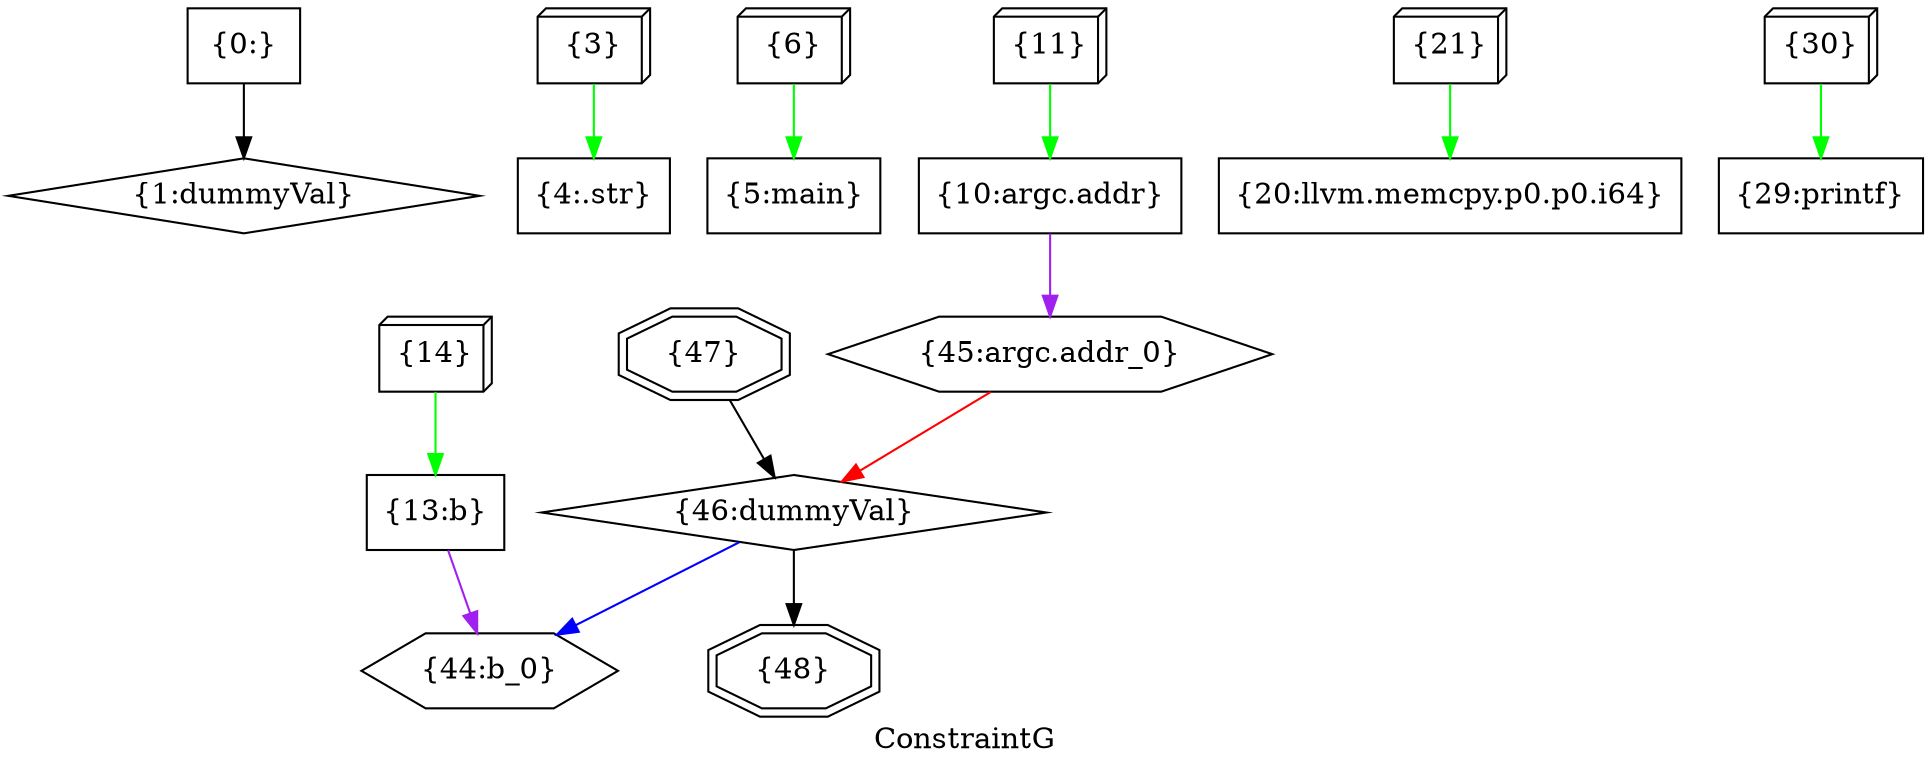 digraph "ConstraintG" {
	label="ConstraintG";

	Node0x5583806aa380 [shape=record,shape=box,label="{0:}"];
	Node0x5583806aa380 -> Node0x5583806c19b0[color=black];
	Node0x5583806c19b0 [shape=record,shape=diamond,label="{1:dummyVal}"];
	Node0x55838070e6c0 [shape=record,shape=box3d,label="{3}"];
	Node0x55838070e6c0 -> Node0x558380732d30[color=green];
	Node0x558380732d30 [shape=record,shape=box,label="{4:.str}"];
	Node0x55838071c700 [shape=record,shape=box,label="{5:main}"];
	Node0x5583806ed3f0 [shape=record,shape=box3d,label="{6}"];
	Node0x5583806ed3f0 -> Node0x55838071c700[color=green];
	Node0x558380731970 [shape=record,shape=box,label="{10:argc.addr}"];
	Node0x558380731970 -> Node0x558380711540[color=purple];
	Node0x55838070c270 [shape=record,shape=box3d,label="{11}"];
	Node0x55838070c270 -> Node0x558380731970[color=green];
	Node0x5583806b8f30 [shape=record,shape=box,label="{13:b}"];
	Node0x5583806b8f30 -> Node0x5583807111d0[color=purple];
	Node0x558380732770 [shape=record,shape=box3d,label="{14}"];
	Node0x558380732770 -> Node0x5583806b8f30[color=green];
	Node0x5583806f0490 [shape=record,shape=box,label="{20:llvm.memcpy.p0.p0.i64}"];
	Node0x5583806e5040 [shape=record,shape=box3d,label="{21}"];
	Node0x5583806e5040 -> Node0x5583806f0490[color=green];
	Node0x558380732220 [shape=record,shape=box,label="{29:printf}"];
	Node0x55838072e400 [shape=record,shape=box3d,label="{30}"];
	Node0x55838072e400 -> Node0x558380732220[color=green];
	Node0x5583807111d0 [shape=record,shape=hexagon,label="{44:b_0}"];
	Node0x558380711540 [shape=record,shape=hexagon,label="{45:argc.addr_0}"];
	Node0x558380711540 -> Node0x5583806fcbe0[color=red];
	Node0x5583806fcbe0 [shape=record,shape=diamond,label="{46:dummyVal}"];
	Node0x5583806fcbe0 -> Node0x55838072e770[color=black];
	Node0x5583806fcbe0 -> Node0x5583807111d0[color=blue];
	Node0x558380731eb0 [shape=record,shape=doubleoctagon,label="{47}"];
	Node0x558380731eb0 -> Node0x5583806fcbe0[color=black];
	Node0x55838072e770 [shape=record,shape=doubleoctagon,label="{48}"];
}
